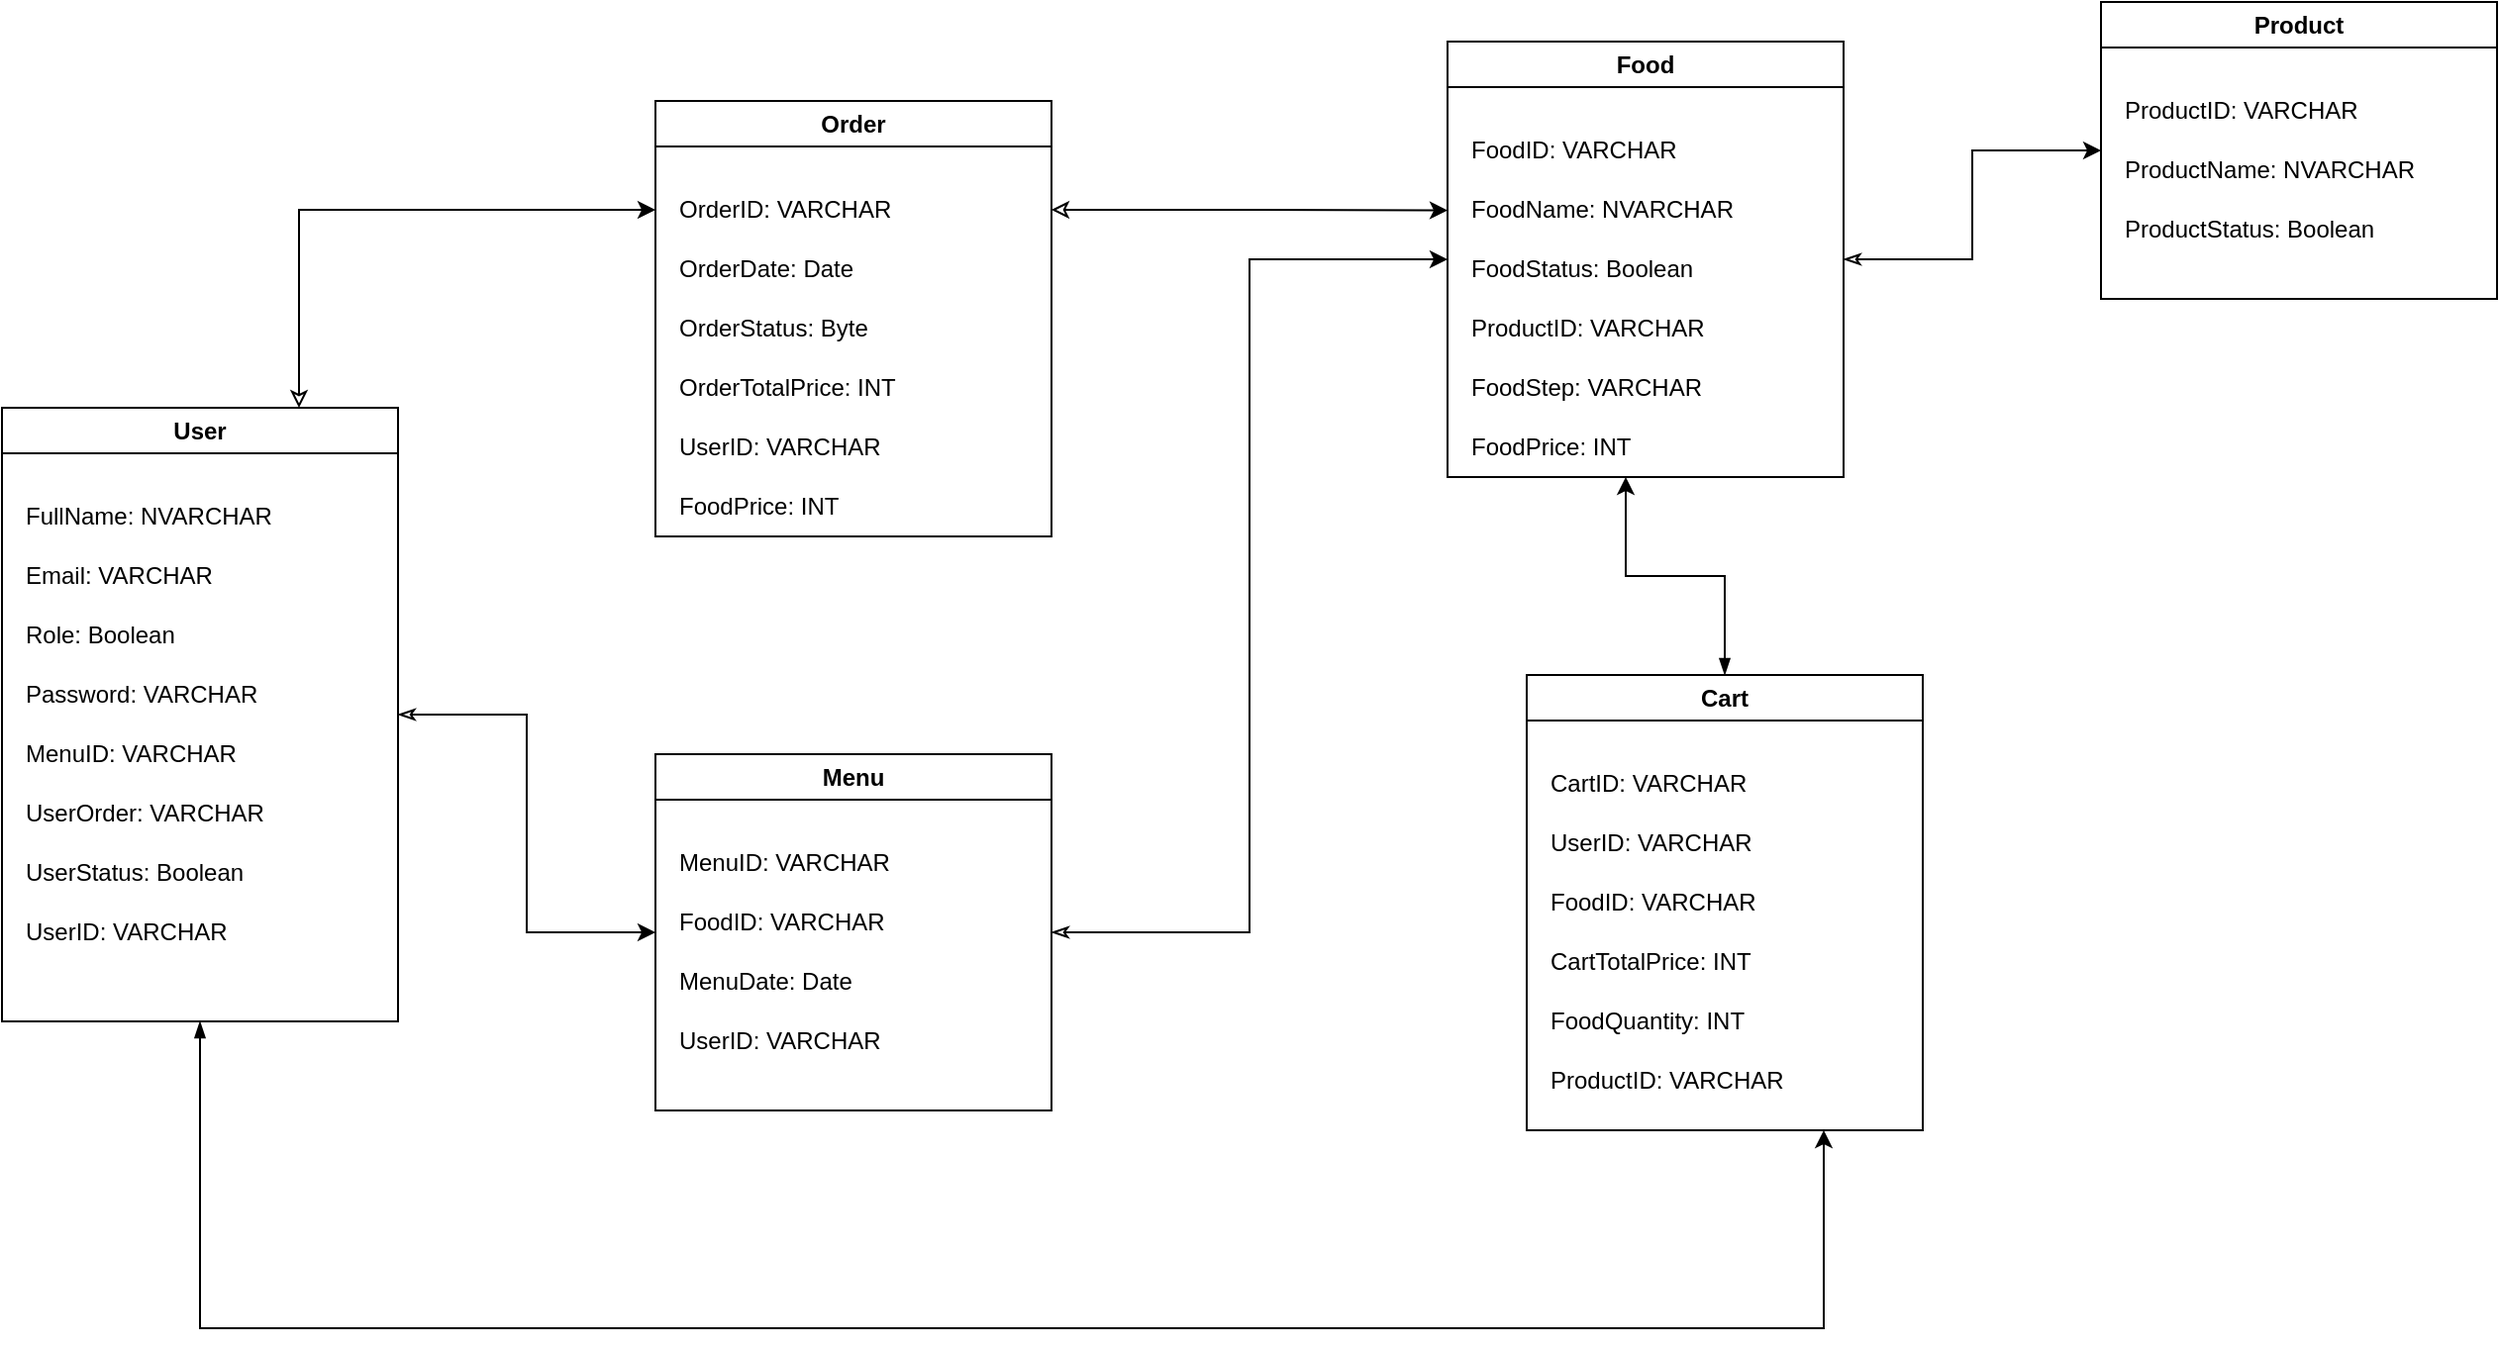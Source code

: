 <mxfile version="24.1.0" type="device">
  <diagram id="C5RBs43oDa-KdzZeNtuy" name="Page-1">
    <mxGraphModel dx="1434" dy="836" grid="1" gridSize="10" guides="1" tooltips="1" connect="1" arrows="1" fold="1" page="1" pageScale="1" pageWidth="700" pageHeight="1000" math="0" shadow="0">
      <root>
        <mxCell id="WIyWlLk6GJQsqaUBKTNV-0" />
        <mxCell id="WIyWlLk6GJQsqaUBKTNV-1" parent="WIyWlLk6GJQsqaUBKTNV-0" />
        <mxCell id="eBe9NrjVwhEct2kou5ef-25" style="edgeStyle=orthogonalEdgeStyle;rounded=0;orthogonalLoop=1;jettySize=auto;html=1;exitX=0.75;exitY=0;exitDx=0;exitDy=0;entryX=0;entryY=0.25;entryDx=0;entryDy=0;startArrow=classic;startFill=0;" parent="WIyWlLk6GJQsqaUBKTNV-1" source="wlzenyJbIIAM9l0T2x9z-0" target="eBe9NrjVwhEct2kou5ef-16" edge="1">
          <mxGeometry relative="1" as="geometry" />
        </mxCell>
        <mxCell id="eBe9NrjVwhEct2kou5ef-26" style="edgeStyle=orthogonalEdgeStyle;rounded=0;orthogonalLoop=1;jettySize=auto;html=1;exitX=1;exitY=0.5;exitDx=0;exitDy=0;entryX=0;entryY=0.5;entryDx=0;entryDy=0;startArrow=classicThin;startFill=0;" parent="WIyWlLk6GJQsqaUBKTNV-1" source="wlzenyJbIIAM9l0T2x9z-0" target="wlzenyJbIIAM9l0T2x9z-10" edge="1">
          <mxGeometry relative="1" as="geometry" />
        </mxCell>
        <mxCell id="eBe9NrjVwhEct2kou5ef-47" style="edgeStyle=orthogonalEdgeStyle;rounded=0;orthogonalLoop=1;jettySize=auto;html=1;exitX=0.5;exitY=1;exitDx=0;exitDy=0;entryX=0.75;entryY=1;entryDx=0;entryDy=0;startArrow=blockThin;startFill=1;" parent="WIyWlLk6GJQsqaUBKTNV-1" source="wlzenyJbIIAM9l0T2x9z-0" target="eBe9NrjVwhEct2kou5ef-30" edge="1">
          <mxGeometry relative="1" as="geometry">
            <Array as="points">
              <mxPoint x="210" y="740" />
              <mxPoint x="1030" y="740" />
            </Array>
          </mxGeometry>
        </mxCell>
        <mxCell id="wlzenyJbIIAM9l0T2x9z-0" value="User" style="swimlane;whiteSpace=wrap;html=1;" parent="WIyWlLk6GJQsqaUBKTNV-1" vertex="1">
          <mxGeometry x="110" y="275" width="200" height="310" as="geometry" />
        </mxCell>
        <mxCell id="wlzenyJbIIAM9l0T2x9z-3" value="FullName: NVARCHAR" style="text;html=1;align=left;verticalAlign=middle;whiteSpace=wrap;rounded=0;" parent="wlzenyJbIIAM9l0T2x9z-0" vertex="1">
          <mxGeometry x="10" y="40" width="160" height="30" as="geometry" />
        </mxCell>
        <mxCell id="wlzenyJbIIAM9l0T2x9z-4" value="Email: VARCHAR" style="text;html=1;align=left;verticalAlign=middle;whiteSpace=wrap;rounded=0;" parent="wlzenyJbIIAM9l0T2x9z-0" vertex="1">
          <mxGeometry x="10" y="70" width="160" height="30" as="geometry" />
        </mxCell>
        <mxCell id="wlzenyJbIIAM9l0T2x9z-5" value="Role: Boolean" style="text;html=1;align=left;verticalAlign=middle;whiteSpace=wrap;rounded=0;" parent="wlzenyJbIIAM9l0T2x9z-0" vertex="1">
          <mxGeometry x="10" y="100" width="160" height="30" as="geometry" />
        </mxCell>
        <mxCell id="wlzenyJbIIAM9l0T2x9z-6" value="Password: VARCHAR" style="text;html=1;align=left;verticalAlign=middle;whiteSpace=wrap;rounded=0;" parent="wlzenyJbIIAM9l0T2x9z-0" vertex="1">
          <mxGeometry x="10" y="130" width="160" height="30" as="geometry" />
        </mxCell>
        <mxCell id="wlzenyJbIIAM9l0T2x9z-7" value="MenuID: VARCHAR" style="text;html=1;align=left;verticalAlign=middle;whiteSpace=wrap;rounded=0;" parent="wlzenyJbIIAM9l0T2x9z-0" vertex="1">
          <mxGeometry x="10" y="160" width="160" height="30" as="geometry" />
        </mxCell>
        <mxCell id="wlzenyJbIIAM9l0T2x9z-8" value="UserOrder: VARCHAR" style="text;html=1;align=left;verticalAlign=middle;whiteSpace=wrap;rounded=0;" parent="wlzenyJbIIAM9l0T2x9z-0" vertex="1">
          <mxGeometry x="10" y="190" width="160" height="30" as="geometry" />
        </mxCell>
        <mxCell id="wlzenyJbIIAM9l0T2x9z-9" value="UserStatus: Boolean" style="text;html=1;align=left;verticalAlign=middle;whiteSpace=wrap;rounded=0;" parent="wlzenyJbIIAM9l0T2x9z-0" vertex="1">
          <mxGeometry x="10" y="220" width="160" height="30" as="geometry" />
        </mxCell>
        <mxCell id="wlzenyJbIIAM9l0T2x9z-18" value="UserID: VARCHAR" style="text;html=1;align=left;verticalAlign=middle;whiteSpace=wrap;rounded=0;" parent="wlzenyJbIIAM9l0T2x9z-0" vertex="1">
          <mxGeometry x="10" y="250" width="160" height="30" as="geometry" />
        </mxCell>
        <mxCell id="eBe9NrjVwhEct2kou5ef-28" style="edgeStyle=orthogonalEdgeStyle;rounded=0;orthogonalLoop=1;jettySize=auto;html=1;exitX=1;exitY=0.5;exitDx=0;exitDy=0;entryX=0;entryY=0.5;entryDx=0;entryDy=0;startArrow=classicThin;startFill=0;" parent="WIyWlLk6GJQsqaUBKTNV-1" source="wlzenyJbIIAM9l0T2x9z-10" target="eBe9NrjVwhEct2kou5ef-0" edge="1">
          <mxGeometry relative="1" as="geometry" />
        </mxCell>
        <mxCell id="wlzenyJbIIAM9l0T2x9z-10" value="Menu" style="swimlane;whiteSpace=wrap;html=1;" parent="WIyWlLk6GJQsqaUBKTNV-1" vertex="1">
          <mxGeometry x="440" y="450" width="200" height="180" as="geometry" />
        </mxCell>
        <mxCell id="wlzenyJbIIAM9l0T2x9z-11" value="MenuID: VARCHAR" style="text;html=1;align=left;verticalAlign=middle;whiteSpace=wrap;rounded=0;" parent="wlzenyJbIIAM9l0T2x9z-10" vertex="1">
          <mxGeometry x="10" y="40" width="160" height="30" as="geometry" />
        </mxCell>
        <mxCell id="wlzenyJbIIAM9l0T2x9z-12" value="FoodID: VARCHAR" style="text;html=1;align=left;verticalAlign=middle;whiteSpace=wrap;rounded=0;" parent="wlzenyJbIIAM9l0T2x9z-10" vertex="1">
          <mxGeometry x="10" y="70" width="160" height="30" as="geometry" />
        </mxCell>
        <mxCell id="wlzenyJbIIAM9l0T2x9z-13" value="MenuDate: Date" style="text;html=1;align=left;verticalAlign=middle;whiteSpace=wrap;rounded=0;" parent="wlzenyJbIIAM9l0T2x9z-10" vertex="1">
          <mxGeometry x="10" y="100" width="160" height="30" as="geometry" />
        </mxCell>
        <mxCell id="wlzenyJbIIAM9l0T2x9z-14" value="UserID: VARCHAR" style="text;html=1;align=left;verticalAlign=middle;whiteSpace=wrap;rounded=0;" parent="wlzenyJbIIAM9l0T2x9z-10" vertex="1">
          <mxGeometry x="10" y="130" width="160" height="30" as="geometry" />
        </mxCell>
        <mxCell id="eBe9NrjVwhEct2kou5ef-29" style="edgeStyle=orthogonalEdgeStyle;rounded=0;orthogonalLoop=1;jettySize=auto;html=1;exitX=1;exitY=0.5;exitDx=0;exitDy=0;entryX=0;entryY=0.5;entryDx=0;entryDy=0;startArrow=classicThin;startFill=0;" parent="WIyWlLk6GJQsqaUBKTNV-1" source="eBe9NrjVwhEct2kou5ef-0" target="eBe9NrjVwhEct2kou5ef-9" edge="1">
          <mxGeometry relative="1" as="geometry" />
        </mxCell>
        <mxCell id="eBe9NrjVwhEct2kou5ef-0" value="Food" style="swimlane;whiteSpace=wrap;html=1;" parent="WIyWlLk6GJQsqaUBKTNV-1" vertex="1">
          <mxGeometry x="840" y="90" width="200" height="220" as="geometry" />
        </mxCell>
        <mxCell id="eBe9NrjVwhEct2kou5ef-1" value="FoodID: VARCHAR" style="text;html=1;align=left;verticalAlign=middle;whiteSpace=wrap;rounded=0;" parent="eBe9NrjVwhEct2kou5ef-0" vertex="1">
          <mxGeometry x="10" y="40" width="160" height="30" as="geometry" />
        </mxCell>
        <mxCell id="eBe9NrjVwhEct2kou5ef-2" value="FoodName: NVARCHAR" style="text;html=1;align=left;verticalAlign=middle;whiteSpace=wrap;rounded=0;" parent="eBe9NrjVwhEct2kou5ef-0" vertex="1">
          <mxGeometry x="10" y="70" width="160" height="30" as="geometry" />
        </mxCell>
        <mxCell id="eBe9NrjVwhEct2kou5ef-3" value="FoodStatus: Boolean" style="text;html=1;align=left;verticalAlign=middle;whiteSpace=wrap;rounded=0;" parent="eBe9NrjVwhEct2kou5ef-0" vertex="1">
          <mxGeometry x="10" y="100" width="160" height="30" as="geometry" />
        </mxCell>
        <mxCell id="eBe9NrjVwhEct2kou5ef-4" value="ProductID: VARCHAR" style="text;html=1;align=left;verticalAlign=middle;whiteSpace=wrap;rounded=0;" parent="eBe9NrjVwhEct2kou5ef-0" vertex="1">
          <mxGeometry x="10" y="130" width="160" height="30" as="geometry" />
        </mxCell>
        <mxCell id="eBe9NrjVwhEct2kou5ef-5" value="FoodStep: VARCHAR" style="text;html=1;align=left;verticalAlign=middle;whiteSpace=wrap;rounded=0;" parent="eBe9NrjVwhEct2kou5ef-0" vertex="1">
          <mxGeometry x="10" y="160" width="160" height="30" as="geometry" />
        </mxCell>
        <mxCell id="eBe9NrjVwhEct2kou5ef-15" value="FoodPrice: INT" style="text;html=1;align=left;verticalAlign=middle;whiteSpace=wrap;rounded=0;" parent="eBe9NrjVwhEct2kou5ef-0" vertex="1">
          <mxGeometry x="10" y="190" width="160" height="30" as="geometry" />
        </mxCell>
        <mxCell id="eBe9NrjVwhEct2kou5ef-9" value="Product" style="swimlane;whiteSpace=wrap;html=1;" parent="WIyWlLk6GJQsqaUBKTNV-1" vertex="1">
          <mxGeometry x="1170" y="70" width="200" height="150" as="geometry" />
        </mxCell>
        <mxCell id="eBe9NrjVwhEct2kou5ef-10" value="ProductID: VARCHAR" style="text;html=1;align=left;verticalAlign=middle;whiteSpace=wrap;rounded=0;" parent="eBe9NrjVwhEct2kou5ef-9" vertex="1">
          <mxGeometry x="10" y="40" width="160" height="30" as="geometry" />
        </mxCell>
        <mxCell id="eBe9NrjVwhEct2kou5ef-11" value="ProductName: NVARCHAR" style="text;html=1;align=left;verticalAlign=middle;whiteSpace=wrap;rounded=0;" parent="eBe9NrjVwhEct2kou5ef-9" vertex="1">
          <mxGeometry x="10" y="70" width="160" height="30" as="geometry" />
        </mxCell>
        <mxCell id="eBe9NrjVwhEct2kou5ef-12" value="ProductStatus: Boolean" style="text;html=1;align=left;verticalAlign=middle;whiteSpace=wrap;rounded=0;" parent="eBe9NrjVwhEct2kou5ef-9" vertex="1">
          <mxGeometry x="10" y="100" width="160" height="30" as="geometry" />
        </mxCell>
        <mxCell id="eBe9NrjVwhEct2kou5ef-27" style="edgeStyle=orthogonalEdgeStyle;rounded=0;orthogonalLoop=1;jettySize=auto;html=1;exitX=1;exitY=0.25;exitDx=0;exitDy=0;startArrow=classic;startFill=0;" parent="WIyWlLk6GJQsqaUBKTNV-1" source="eBe9NrjVwhEct2kou5ef-16" edge="1">
          <mxGeometry relative="1" as="geometry">
            <mxPoint x="840" y="175.308" as="targetPoint" />
          </mxGeometry>
        </mxCell>
        <mxCell id="eBe9NrjVwhEct2kou5ef-16" value="Order" style="swimlane;whiteSpace=wrap;html=1;" parent="WIyWlLk6GJQsqaUBKTNV-1" vertex="1">
          <mxGeometry x="440" y="120" width="200" height="220" as="geometry" />
        </mxCell>
        <mxCell id="eBe9NrjVwhEct2kou5ef-17" value="OrderID: VARCHAR" style="text;html=1;align=left;verticalAlign=middle;whiteSpace=wrap;rounded=0;" parent="eBe9NrjVwhEct2kou5ef-16" vertex="1">
          <mxGeometry x="10" y="40" width="160" height="30" as="geometry" />
        </mxCell>
        <mxCell id="eBe9NrjVwhEct2kou5ef-18" value="OrderDate: Date" style="text;html=1;align=left;verticalAlign=middle;whiteSpace=wrap;rounded=0;" parent="eBe9NrjVwhEct2kou5ef-16" vertex="1">
          <mxGeometry x="10" y="70" width="160" height="30" as="geometry" />
        </mxCell>
        <mxCell id="eBe9NrjVwhEct2kou5ef-19" value="OrderStatus: Byte" style="text;html=1;align=left;verticalAlign=middle;whiteSpace=wrap;rounded=0;" parent="eBe9NrjVwhEct2kou5ef-16" vertex="1">
          <mxGeometry x="10" y="100" width="160" height="30" as="geometry" />
        </mxCell>
        <mxCell id="eBe9NrjVwhEct2kou5ef-20" value="OrderTotalPrice: INT" style="text;html=1;align=left;verticalAlign=middle;whiteSpace=wrap;rounded=0;" parent="eBe9NrjVwhEct2kou5ef-16" vertex="1">
          <mxGeometry x="10" y="130" width="160" height="30" as="geometry" />
        </mxCell>
        <mxCell id="eBe9NrjVwhEct2kou5ef-21" value="UserID: VARCHAR" style="text;html=1;align=left;verticalAlign=middle;whiteSpace=wrap;rounded=0;" parent="eBe9NrjVwhEct2kou5ef-16" vertex="1">
          <mxGeometry x="10" y="160" width="160" height="30" as="geometry" />
        </mxCell>
        <mxCell id="eBe9NrjVwhEct2kou5ef-22" value="FoodPrice: INT" style="text;html=1;align=left;verticalAlign=middle;whiteSpace=wrap;rounded=0;" parent="eBe9NrjVwhEct2kou5ef-16" vertex="1">
          <mxGeometry x="10" y="190" width="160" height="30" as="geometry" />
        </mxCell>
        <mxCell id="eBe9NrjVwhEct2kou5ef-48" style="edgeStyle=orthogonalEdgeStyle;rounded=0;orthogonalLoop=1;jettySize=auto;html=1;exitX=0.5;exitY=0;exitDx=0;exitDy=0;entryX=0.5;entryY=1;entryDx=0;entryDy=0;startArrow=blockThin;startFill=1;" parent="WIyWlLk6GJQsqaUBKTNV-1" source="eBe9NrjVwhEct2kou5ef-30" target="eBe9NrjVwhEct2kou5ef-15" edge="1">
          <mxGeometry relative="1" as="geometry" />
        </mxCell>
        <mxCell id="eBe9NrjVwhEct2kou5ef-30" value="Cart" style="swimlane;whiteSpace=wrap;html=1;" parent="WIyWlLk6GJQsqaUBKTNV-1" vertex="1">
          <mxGeometry x="880" y="410" width="200" height="230" as="geometry" />
        </mxCell>
        <mxCell id="eBe9NrjVwhEct2kou5ef-31" value="CartID: VARCHAR" style="text;html=1;align=left;verticalAlign=middle;whiteSpace=wrap;rounded=0;" parent="eBe9NrjVwhEct2kou5ef-30" vertex="1">
          <mxGeometry x="10" y="40" width="160" height="30" as="geometry" />
        </mxCell>
        <mxCell id="eBe9NrjVwhEct2kou5ef-32" value="UserID: VARCHAR" style="text;html=1;align=left;verticalAlign=middle;whiteSpace=wrap;rounded=0;" parent="eBe9NrjVwhEct2kou5ef-30" vertex="1">
          <mxGeometry x="10" y="70" width="160" height="30" as="geometry" />
        </mxCell>
        <mxCell id="eBe9NrjVwhEct2kou5ef-33" value="FoodID: VARCHAR" style="text;html=1;align=left;verticalAlign=middle;whiteSpace=wrap;rounded=0;" parent="eBe9NrjVwhEct2kou5ef-30" vertex="1">
          <mxGeometry x="10" y="100" width="160" height="30" as="geometry" />
        </mxCell>
        <mxCell id="eBe9NrjVwhEct2kou5ef-45" value="CartTotalPrice: INT" style="text;html=1;align=left;verticalAlign=middle;whiteSpace=wrap;rounded=0;" parent="eBe9NrjVwhEct2kou5ef-30" vertex="1">
          <mxGeometry x="10" y="130" width="160" height="30" as="geometry" />
        </mxCell>
        <mxCell id="eBe9NrjVwhEct2kou5ef-46" value="FoodQuantity: INT" style="text;html=1;align=left;verticalAlign=middle;whiteSpace=wrap;rounded=0;" parent="eBe9NrjVwhEct2kou5ef-30" vertex="1">
          <mxGeometry x="10" y="160" width="160" height="30" as="geometry" />
        </mxCell>
        <mxCell id="nrRDrl95SVB0rjQ9r-i_-12" value="ProductID: VARCHAR" style="text;html=1;align=left;verticalAlign=middle;whiteSpace=wrap;rounded=0;" vertex="1" parent="eBe9NrjVwhEct2kou5ef-30">
          <mxGeometry x="10" y="190" width="160" height="30" as="geometry" />
        </mxCell>
      </root>
    </mxGraphModel>
  </diagram>
</mxfile>
